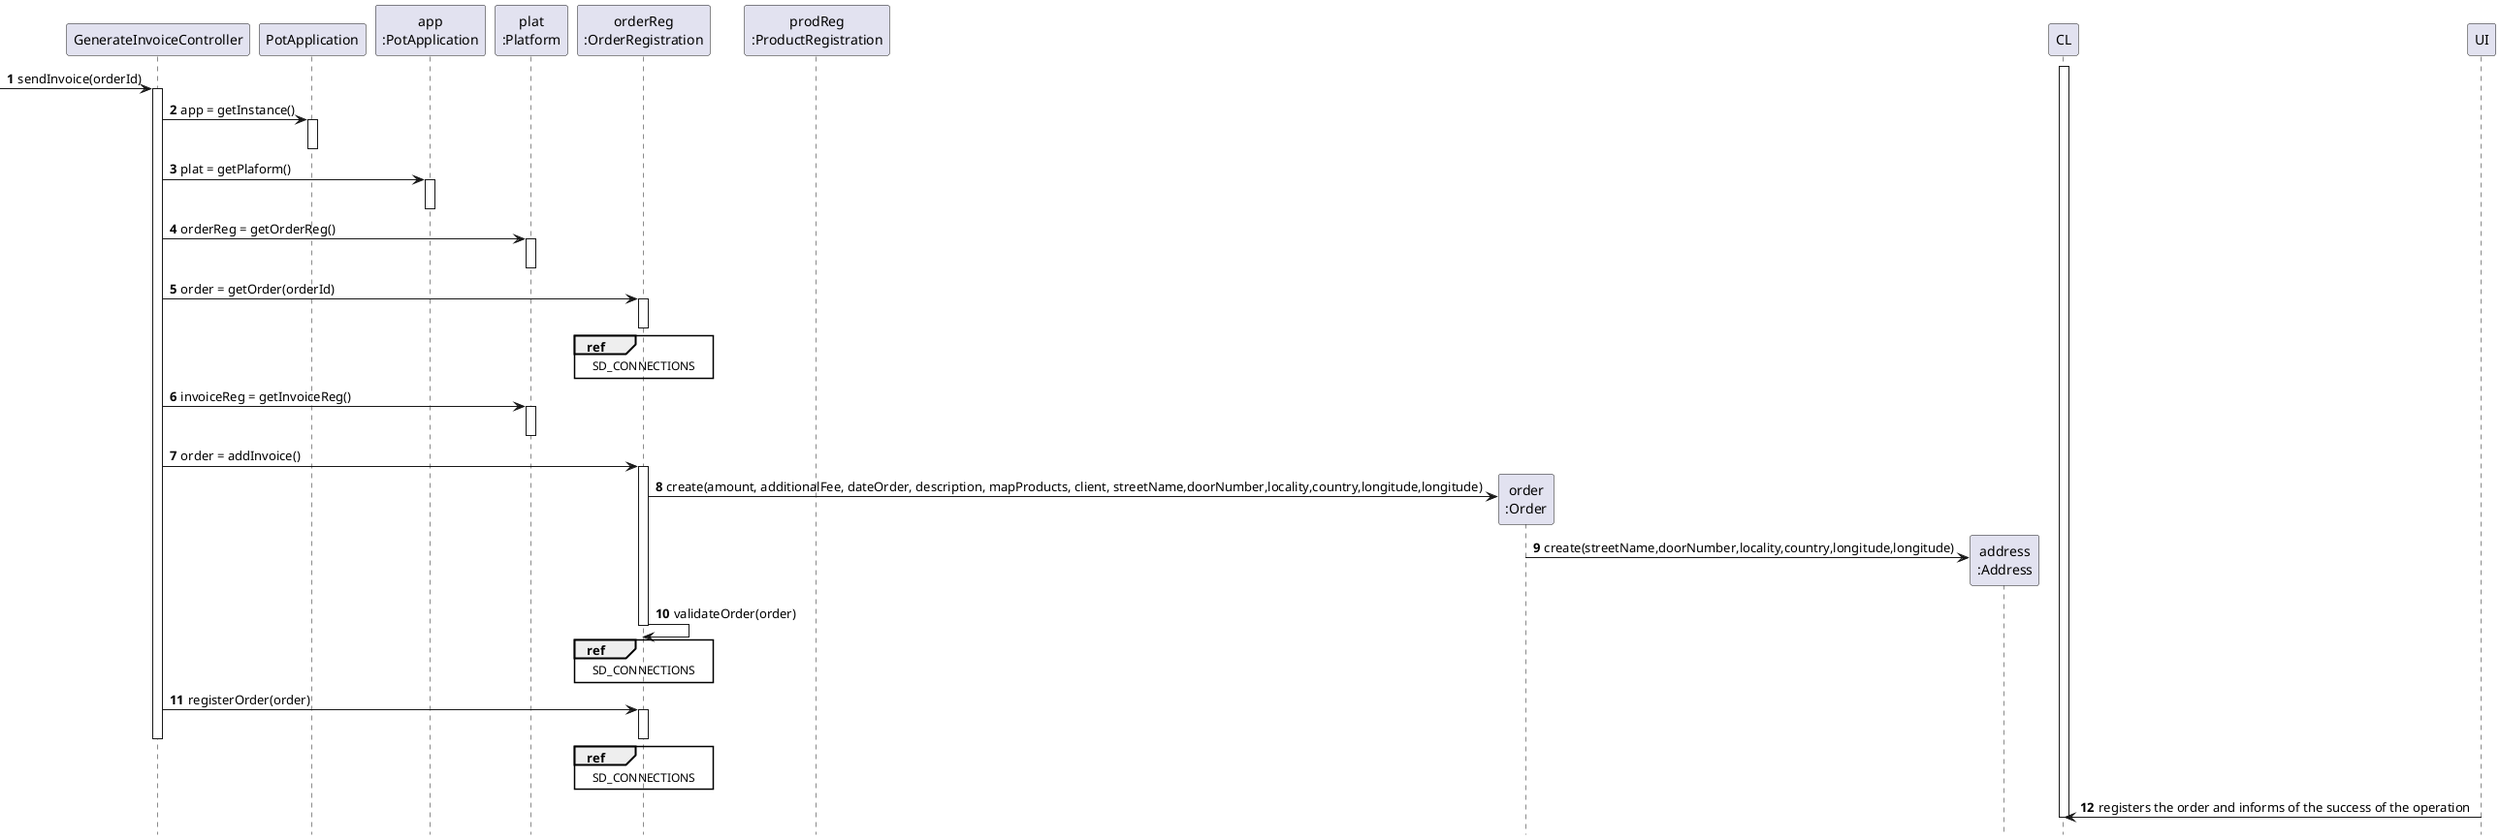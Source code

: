 @startuml
autonumber
hide footbox

participant "GenerateInvoiceController" as CTRL
participant "PotApplication" as _APP
participant "app\n:PotApplication" as APP
participant "plat\n:Platform" as PLAT
participant "orderReg\n:OrderRegistration" as OR
participant "prodReg\n:ProductRegistration" as PR
participant "order\n:Order" as O
participant "address\n:Address" as AD

activate CL

-> CTRL : sendInvoice(orderId)
activate CTRL
CTRL -> _APP: app = getInstance()
activate _APP
deactivate _APP

CTRL -> APP: plat = getPlaform()
activate APP
deactivate APP

CTRL -> PLAT : orderReg = getOrderReg()
activate PLAT
deactivate PLAT
CTRL -> OR : order = getOrder(orderId)
activate OR
ref over OR
SD_CONNECTIONS
end ref
deactivate OR

CTRL -> PLAT : invoiceReg = getInvoiceReg()
activate PLAT
deactivate PLAT

CTRL -> OR : order = addInvoice()
activate OR
OR -> O** : create(amount, additionalFee, dateOrder, description, mapProducts, client, streetName,doorNumber,locality,country,longitude,longitude)
O -> AD** : create(streetName,doorNumber,locality,country,longitude,longitude)
OR -> OR : validateOrder(order)
ref over OR
SD_CONNECTIONS
end ref
deactivate OR

CTRL -> OR : registerOrder(order)
activate OR
ref over OR
SD_CONNECTIONS
end ref
deactivate OR
deactivate CTRL
UI -> CL : registers the order and informs of the success of the operation
deactivate UI
deactivate CL

@enduml